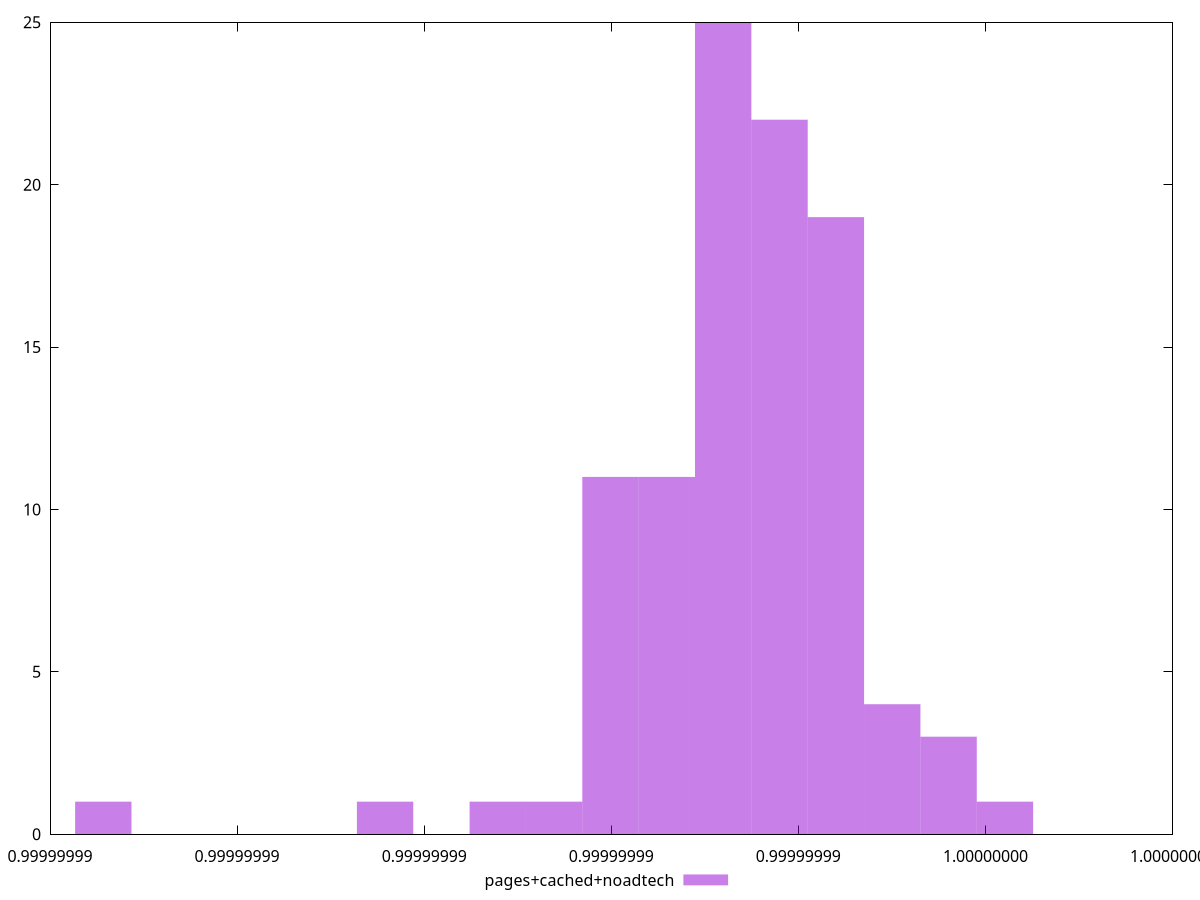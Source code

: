 $_pagesCachedNoadtech <<EOF
0.9999999919917649 11
0.9999999944015394 19
0.9999999931966521 25
0.9999999937990958 22
0.9999999925942086 11
0.9999999962088703 1
0.9999999865697723 1
0.9999999956064266 3
0.9999999895819904 1
0.9999999913893213 1
0.9999999950039831 4
0.9999999907868777 1
EOF
set key outside below
set terminal pngcairo
set output "report_00004_2020-11-02T20-21-41.718Z/bootup-time/pages+cached+noadtech//hist.png"
set yrange [0:25]
set boxwidth 6.024436213490047e-10
set style fill transparent solid 0.5 noborder
plot $_pagesCachedNoadtech title "pages+cached+noadtech" with boxes ,